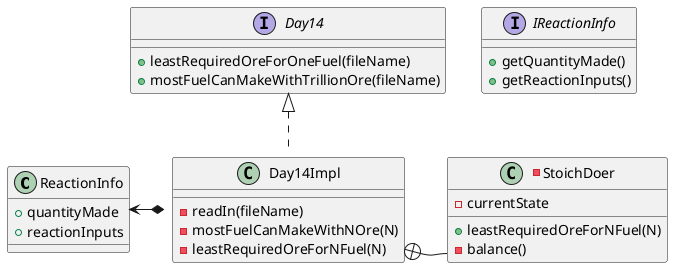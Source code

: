 @startuml
'https://plantuml.com/class-diagram



class ReactionInfo {
+ quantityMade
+ reactionInputs
}

-class StoichDoer {
+ leastRequiredOreForNFuel(N)
- currentState
- balance()
}

interface IReactionInfo {
+ getQuantityMade()
+ getReactionInputs()
}

interface Day14 {
+leastRequiredOreForOneFuel(fileName)
+mostFuelCanMakeWithTrillionOre(fileName)

}

class Day14Impl {
-readIn(fileName)
-mostFuelCanMakeWithNOre(N)
-leastRequiredOreForNFuel(N)

}



Day14 <|.. Day14Impl


ReactionInfo <-* Day14Impl
Day14Impl::leastRequiredOreForNFuel +-StoichDoer

@enduml